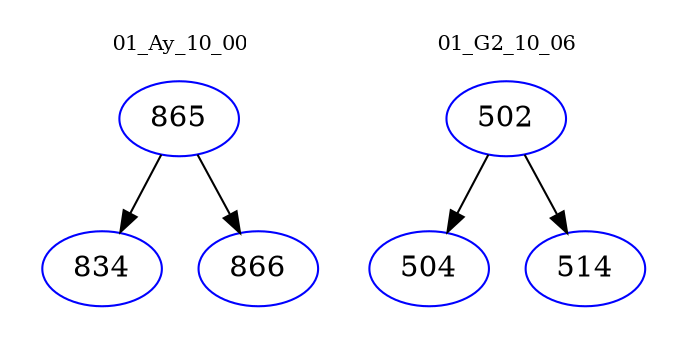 digraph{
subgraph cluster_0 {
color = white
label = "01_Ay_10_00";
fontsize=10;
T0_865 [label="865", color="blue"]
T0_865 -> T0_834 [color="black"]
T0_834 [label="834", color="blue"]
T0_865 -> T0_866 [color="black"]
T0_866 [label="866", color="blue"]
}
subgraph cluster_1 {
color = white
label = "01_G2_10_06";
fontsize=10;
T1_502 [label="502", color="blue"]
T1_502 -> T1_504 [color="black"]
T1_504 [label="504", color="blue"]
T1_502 -> T1_514 [color="black"]
T1_514 [label="514", color="blue"]
}
}
